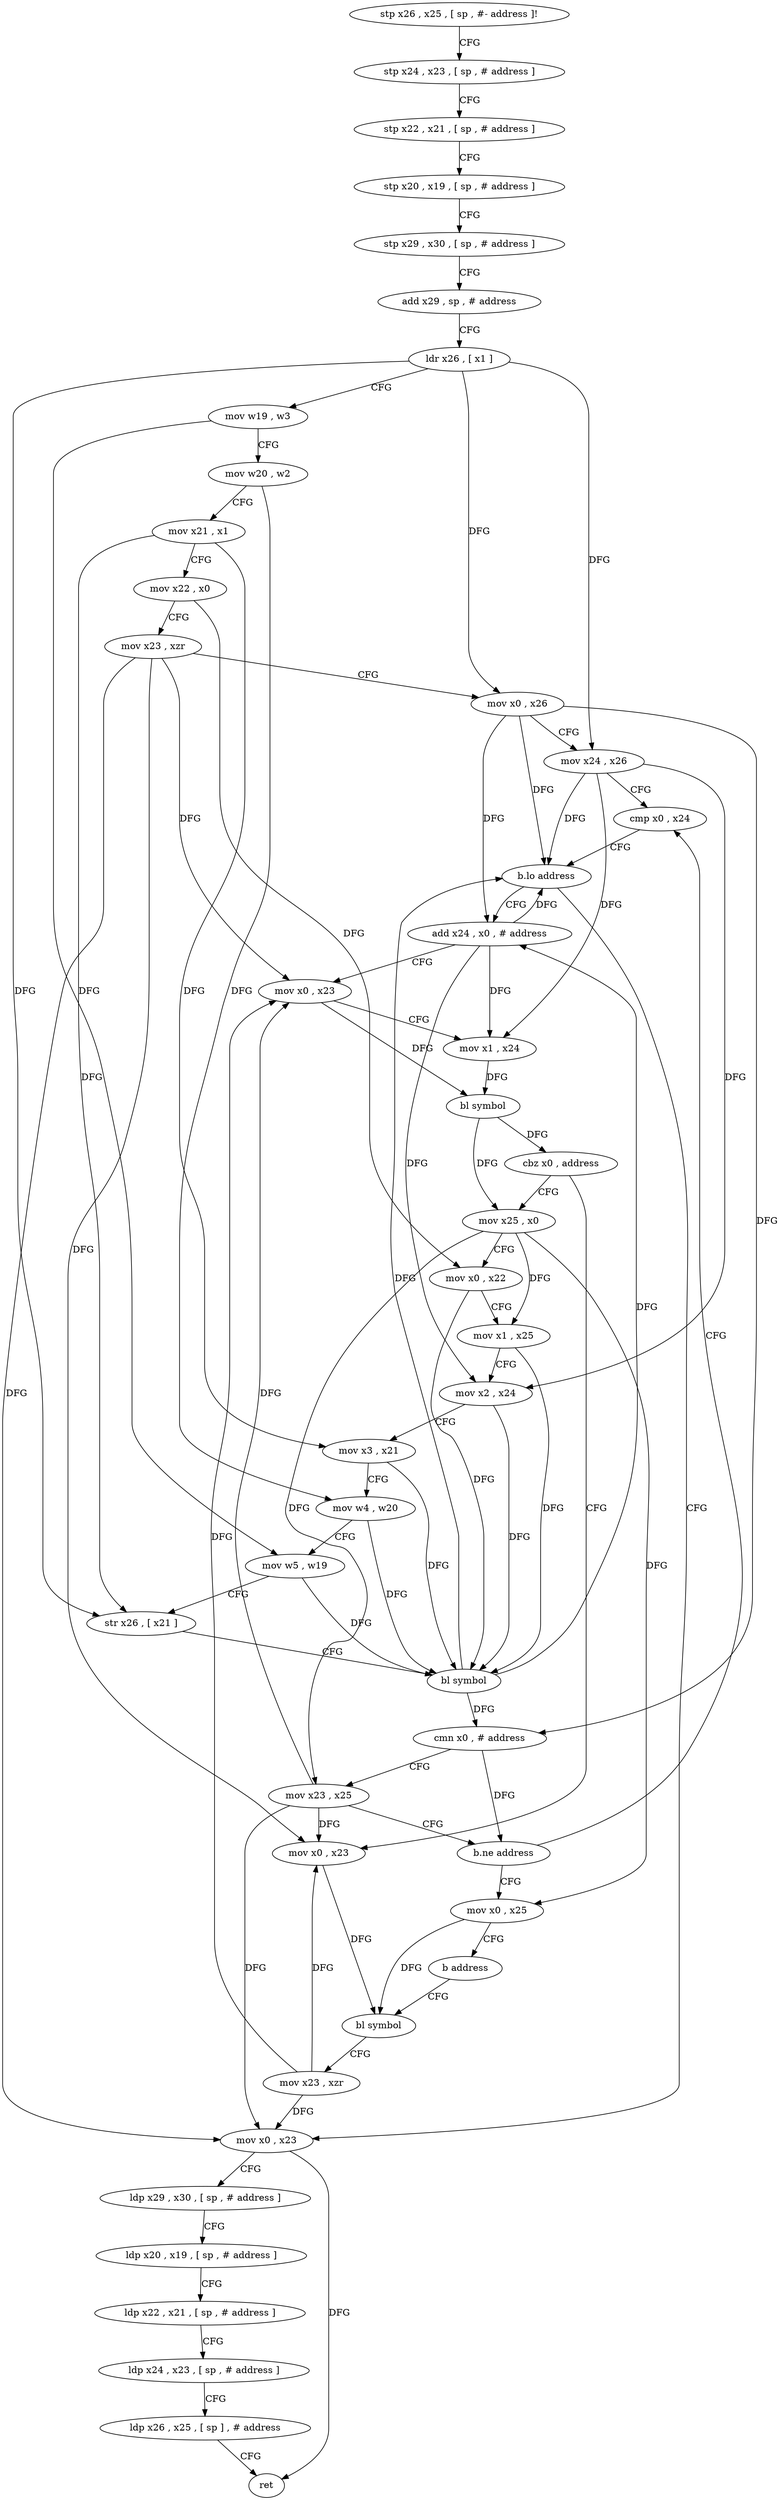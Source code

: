 digraph "func" {
"4252724" [label = "stp x26 , x25 , [ sp , #- address ]!" ]
"4252728" [label = "stp x24 , x23 , [ sp , # address ]" ]
"4252732" [label = "stp x22 , x21 , [ sp , # address ]" ]
"4252736" [label = "stp x20 , x19 , [ sp , # address ]" ]
"4252740" [label = "stp x29 , x30 , [ sp , # address ]" ]
"4252744" [label = "add x29 , sp , # address" ]
"4252748" [label = "ldr x26 , [ x1 ]" ]
"4252752" [label = "mov w19 , w3" ]
"4252756" [label = "mov w20 , w2" ]
"4252760" [label = "mov x21 , x1" ]
"4252764" [label = "mov x22 , x0" ]
"4252768" [label = "mov x23 , xzr" ]
"4252772" [label = "mov x0 , x26" ]
"4252776" [label = "mov x24 , x26" ]
"4252780" [label = "cmp x0 , x24" ]
"4252876" [label = "mov x0 , x23" ]
"4252880" [label = "ldp x29 , x30 , [ sp , # address ]" ]
"4252884" [label = "ldp x20 , x19 , [ sp , # address ]" ]
"4252888" [label = "ldp x22 , x21 , [ sp , # address ]" ]
"4252892" [label = "ldp x24 , x23 , [ sp , # address ]" ]
"4252896" [label = "ldp x26 , x25 , [ sp ] , # address" ]
"4252900" [label = "ret" ]
"4252788" [label = "add x24 , x0 , # address" ]
"4252792" [label = "mov x0 , x23" ]
"4252796" [label = "mov x1 , x24" ]
"4252800" [label = "bl symbol" ]
"4252804" [label = "cbz x0 , address" ]
"4252864" [label = "mov x0 , x23" ]
"4252808" [label = "mov x25 , x0" ]
"4252868" [label = "bl symbol" ]
"4252812" [label = "mov x0 , x22" ]
"4252816" [label = "mov x1 , x25" ]
"4252820" [label = "mov x2 , x24" ]
"4252824" [label = "mov x3 , x21" ]
"4252828" [label = "mov w4 , w20" ]
"4252832" [label = "mov w5 , w19" ]
"4252836" [label = "str x26 , [ x21 ]" ]
"4252840" [label = "bl symbol" ]
"4252844" [label = "cmn x0 , # address" ]
"4252848" [label = "mov x23 , x25" ]
"4252852" [label = "b.ne address" ]
"4252856" [label = "mov x0 , x25" ]
"4252784" [label = "b.lo address" ]
"4252860" [label = "b address" ]
"4252872" [label = "mov x23 , xzr" ]
"4252724" -> "4252728" [ label = "CFG" ]
"4252728" -> "4252732" [ label = "CFG" ]
"4252732" -> "4252736" [ label = "CFG" ]
"4252736" -> "4252740" [ label = "CFG" ]
"4252740" -> "4252744" [ label = "CFG" ]
"4252744" -> "4252748" [ label = "CFG" ]
"4252748" -> "4252752" [ label = "CFG" ]
"4252748" -> "4252772" [ label = "DFG" ]
"4252748" -> "4252776" [ label = "DFG" ]
"4252748" -> "4252836" [ label = "DFG" ]
"4252752" -> "4252756" [ label = "CFG" ]
"4252752" -> "4252832" [ label = "DFG" ]
"4252756" -> "4252760" [ label = "CFG" ]
"4252756" -> "4252828" [ label = "DFG" ]
"4252760" -> "4252764" [ label = "CFG" ]
"4252760" -> "4252824" [ label = "DFG" ]
"4252760" -> "4252836" [ label = "DFG" ]
"4252764" -> "4252768" [ label = "CFG" ]
"4252764" -> "4252812" [ label = "DFG" ]
"4252768" -> "4252772" [ label = "CFG" ]
"4252768" -> "4252876" [ label = "DFG" ]
"4252768" -> "4252792" [ label = "DFG" ]
"4252768" -> "4252864" [ label = "DFG" ]
"4252772" -> "4252776" [ label = "CFG" ]
"4252772" -> "4252784" [ label = "DFG" ]
"4252772" -> "4252788" [ label = "DFG" ]
"4252772" -> "4252844" [ label = "DFG" ]
"4252776" -> "4252780" [ label = "CFG" ]
"4252776" -> "4252784" [ label = "DFG" ]
"4252776" -> "4252796" [ label = "DFG" ]
"4252776" -> "4252820" [ label = "DFG" ]
"4252780" -> "4252784" [ label = "CFG" ]
"4252876" -> "4252880" [ label = "CFG" ]
"4252876" -> "4252900" [ label = "DFG" ]
"4252880" -> "4252884" [ label = "CFG" ]
"4252884" -> "4252888" [ label = "CFG" ]
"4252888" -> "4252892" [ label = "CFG" ]
"4252892" -> "4252896" [ label = "CFG" ]
"4252896" -> "4252900" [ label = "CFG" ]
"4252788" -> "4252792" [ label = "CFG" ]
"4252788" -> "4252784" [ label = "DFG" ]
"4252788" -> "4252796" [ label = "DFG" ]
"4252788" -> "4252820" [ label = "DFG" ]
"4252792" -> "4252796" [ label = "CFG" ]
"4252792" -> "4252800" [ label = "DFG" ]
"4252796" -> "4252800" [ label = "DFG" ]
"4252800" -> "4252804" [ label = "DFG" ]
"4252800" -> "4252808" [ label = "DFG" ]
"4252804" -> "4252864" [ label = "CFG" ]
"4252804" -> "4252808" [ label = "CFG" ]
"4252864" -> "4252868" [ label = "DFG" ]
"4252808" -> "4252812" [ label = "CFG" ]
"4252808" -> "4252816" [ label = "DFG" ]
"4252808" -> "4252848" [ label = "DFG" ]
"4252808" -> "4252856" [ label = "DFG" ]
"4252868" -> "4252872" [ label = "CFG" ]
"4252812" -> "4252816" [ label = "CFG" ]
"4252812" -> "4252840" [ label = "DFG" ]
"4252816" -> "4252820" [ label = "CFG" ]
"4252816" -> "4252840" [ label = "DFG" ]
"4252820" -> "4252824" [ label = "CFG" ]
"4252820" -> "4252840" [ label = "DFG" ]
"4252824" -> "4252828" [ label = "CFG" ]
"4252824" -> "4252840" [ label = "DFG" ]
"4252828" -> "4252832" [ label = "CFG" ]
"4252828" -> "4252840" [ label = "DFG" ]
"4252832" -> "4252836" [ label = "CFG" ]
"4252832" -> "4252840" [ label = "DFG" ]
"4252836" -> "4252840" [ label = "CFG" ]
"4252840" -> "4252844" [ label = "DFG" ]
"4252840" -> "4252788" [ label = "DFG" ]
"4252840" -> "4252784" [ label = "DFG" ]
"4252844" -> "4252848" [ label = "CFG" ]
"4252844" -> "4252852" [ label = "DFG" ]
"4252848" -> "4252852" [ label = "CFG" ]
"4252848" -> "4252876" [ label = "DFG" ]
"4252848" -> "4252792" [ label = "DFG" ]
"4252848" -> "4252864" [ label = "DFG" ]
"4252852" -> "4252780" [ label = "CFG" ]
"4252852" -> "4252856" [ label = "CFG" ]
"4252856" -> "4252860" [ label = "CFG" ]
"4252856" -> "4252868" [ label = "DFG" ]
"4252784" -> "4252876" [ label = "CFG" ]
"4252784" -> "4252788" [ label = "CFG" ]
"4252860" -> "4252868" [ label = "CFG" ]
"4252872" -> "4252876" [ label = "DFG" ]
"4252872" -> "4252792" [ label = "DFG" ]
"4252872" -> "4252864" [ label = "DFG" ]
}
